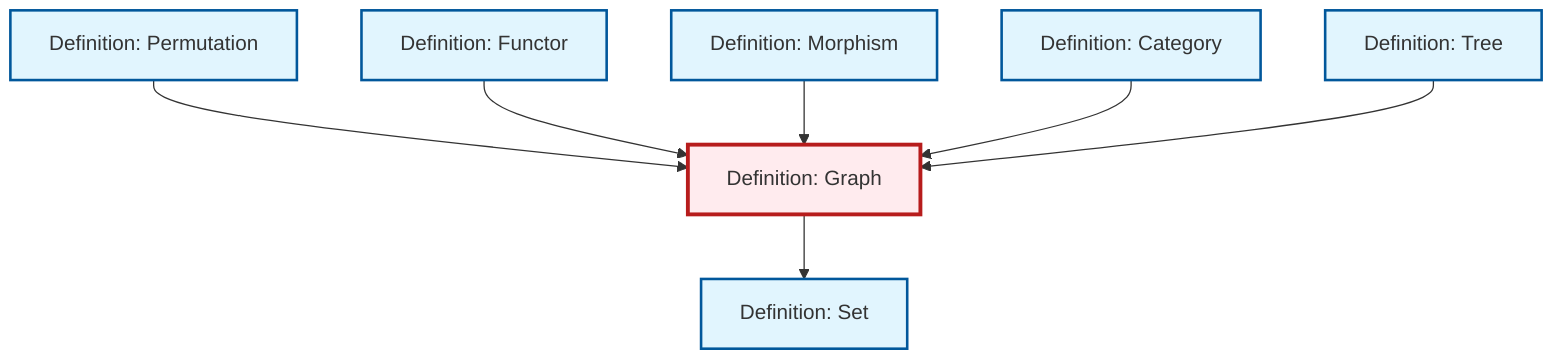 graph TD
    classDef definition fill:#e1f5fe,stroke:#01579b,stroke-width:2px
    classDef theorem fill:#f3e5f5,stroke:#4a148c,stroke-width:2px
    classDef axiom fill:#fff3e0,stroke:#e65100,stroke-width:2px
    classDef example fill:#e8f5e9,stroke:#1b5e20,stroke-width:2px
    classDef current fill:#ffebee,stroke:#b71c1c,stroke-width:3px
    def-graph["Definition: Graph"]:::definition
    def-morphism["Definition: Morphism"]:::definition
    def-category["Definition: Category"]:::definition
    def-tree["Definition: Tree"]:::definition
    def-permutation["Definition: Permutation"]:::definition
    def-set["Definition: Set"]:::definition
    def-functor["Definition: Functor"]:::definition
    def-permutation --> def-graph
    def-functor --> def-graph
    def-morphism --> def-graph
    def-category --> def-graph
    def-graph --> def-set
    def-tree --> def-graph
    class def-graph current